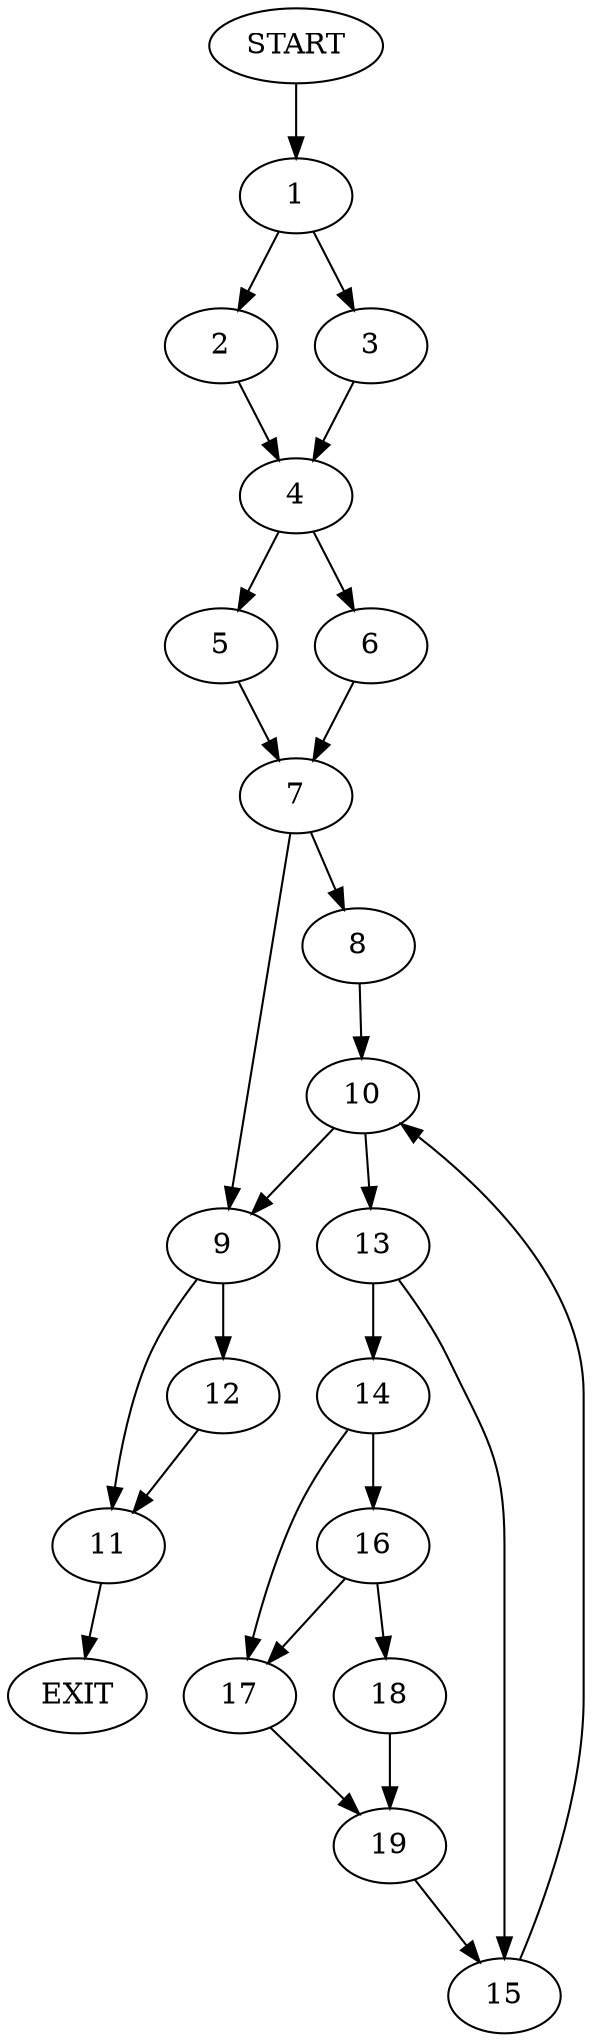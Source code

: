 digraph {
0 [label="START"]
20 [label="EXIT"]
0 -> 1
1 -> 2
1 -> 3
3 -> 4
2 -> 4
4 -> 5
4 -> 6
5 -> 7
6 -> 7
7 -> 8
7 -> 9
8 -> 10
9 -> 11
9 -> 12
10 -> 13
10 -> 9
13 -> 14
13 -> 15
15 -> 10
14 -> 16
14 -> 17
16 -> 17
16 -> 18
17 -> 19
18 -> 19
19 -> 15
11 -> 20
12 -> 11
}
